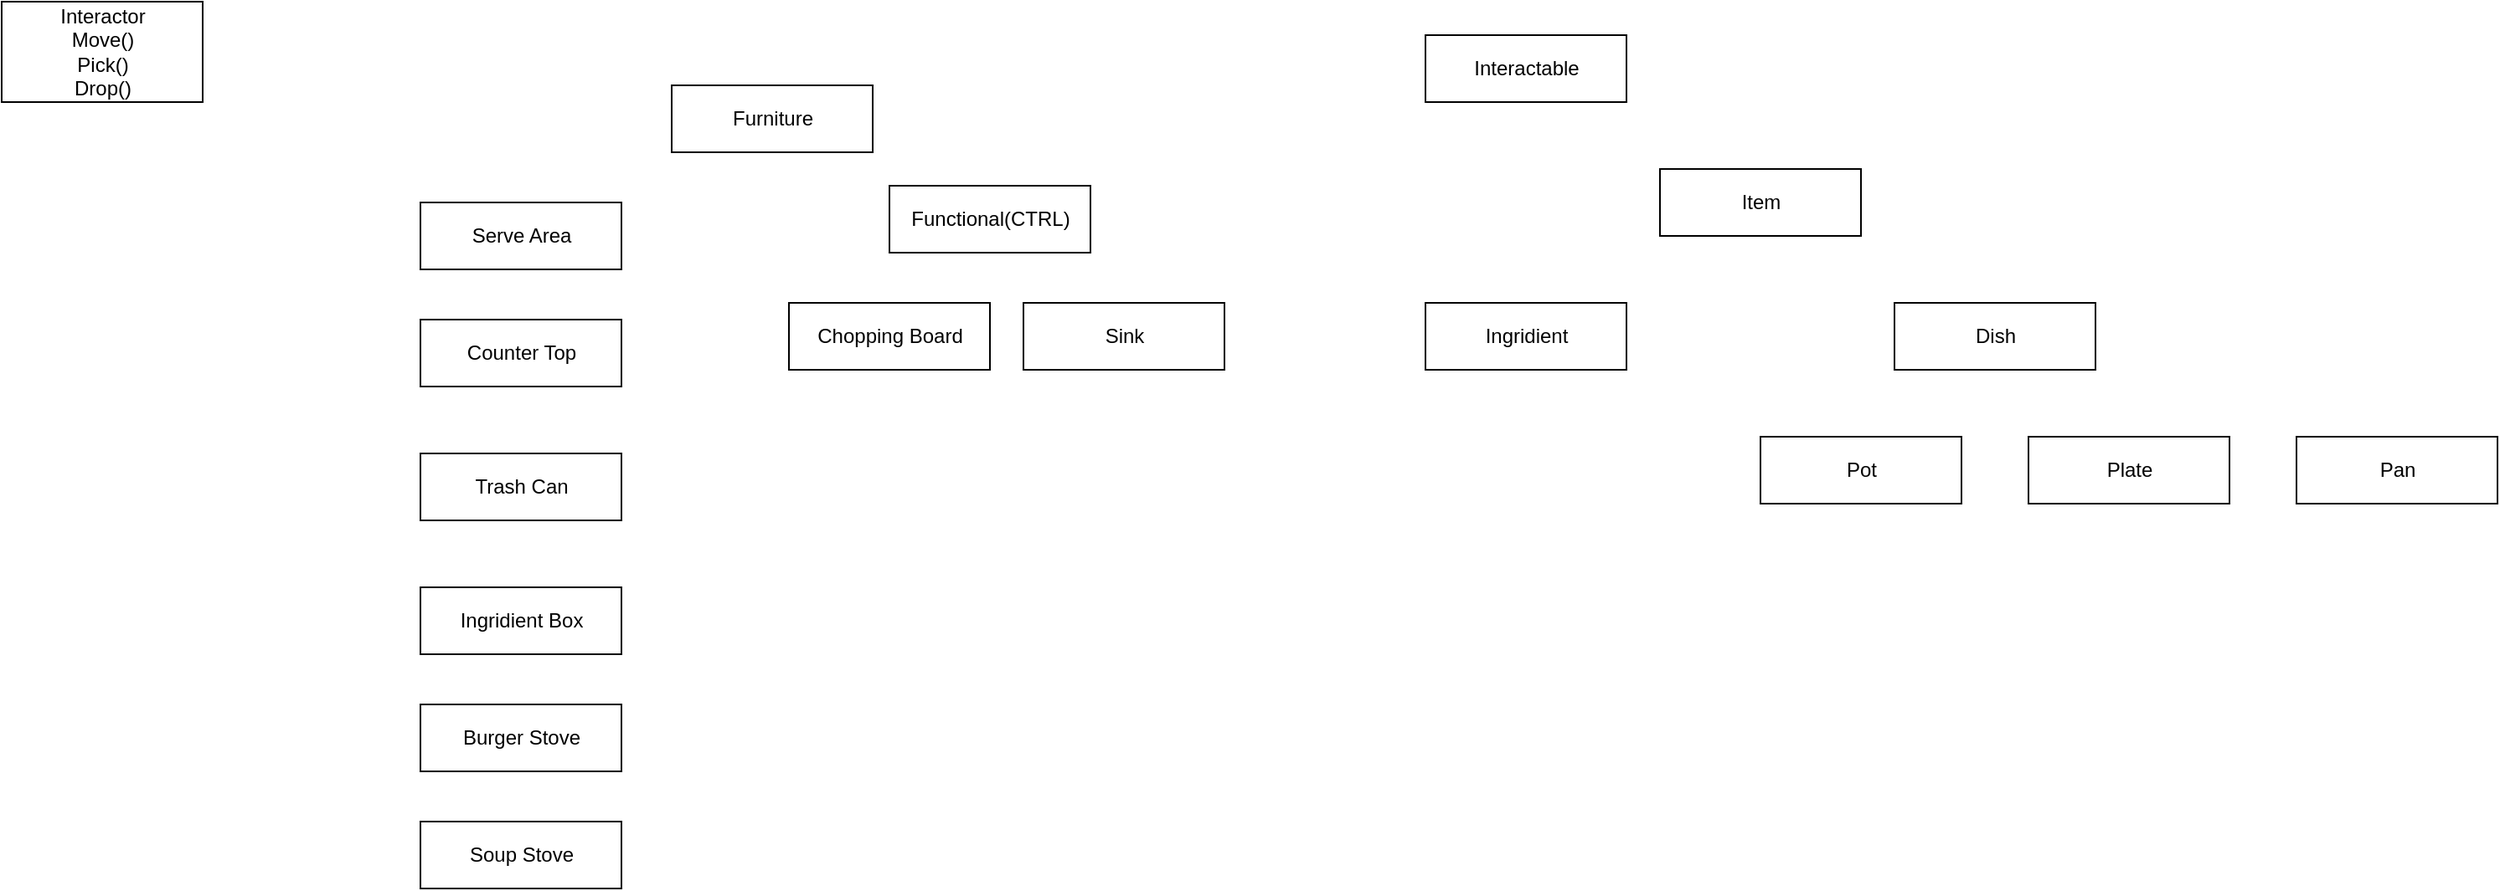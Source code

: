 <mxfile version="20.7.4" type="device"><diagram id="lfErf40EAoqKzatb8K2k" name="Sayfa -1"><mxGraphModel dx="2022" dy="637" grid="1" gridSize="10" guides="1" tooltips="1" connect="1" arrows="1" fold="1" page="1" pageScale="1" pageWidth="827" pageHeight="1169" math="0" shadow="0"><root><mxCell id="0"/><mxCell id="1" parent="0"/><mxCell id="Zd-SYgluTGyCC87yemPG-4" value="Interactable" style="html=1;" parent="1" vertex="1"><mxGeometry x="480" y="80" width="120" height="40" as="geometry"/></mxCell><mxCell id="Zd-SYgluTGyCC87yemPG-5" value="Interactor&lt;br&gt;Move()&lt;br&gt;Pick()&lt;br&gt;Drop()" style="html=1;" parent="1" vertex="1"><mxGeometry x="-370" y="60" width="120" height="60" as="geometry"/></mxCell><mxCell id="Zd-SYgluTGyCC87yemPG-7" value="Furniture" style="html=1;" parent="1" vertex="1"><mxGeometry x="30" y="110" width="120" height="40" as="geometry"/></mxCell><mxCell id="Zd-SYgluTGyCC87yemPG-8" value="Item" style="html=1;" parent="1" vertex="1"><mxGeometry x="620" y="160" width="120" height="40" as="geometry"/></mxCell><mxCell id="Zd-SYgluTGyCC87yemPG-9" value="Ingridient" style="html=1;" parent="1" vertex="1"><mxGeometry x="480" y="240" width="120" height="40" as="geometry"/></mxCell><mxCell id="Zd-SYgluTGyCC87yemPG-10" value="Dish" style="html=1;" parent="1" vertex="1"><mxGeometry x="760" y="240" width="120" height="40" as="geometry"/></mxCell><mxCell id="Zd-SYgluTGyCC87yemPG-13" value="Pot" style="html=1;" parent="1" vertex="1"><mxGeometry x="680" y="320" width="120" height="40" as="geometry"/></mxCell><mxCell id="Zd-SYgluTGyCC87yemPG-14" value="Plate" style="html=1;" parent="1" vertex="1"><mxGeometry x="840" y="320" width="120" height="40" as="geometry"/></mxCell><mxCell id="Zd-SYgluTGyCC87yemPG-15" value="Pan" style="html=1;" parent="1" vertex="1"><mxGeometry x="1000" y="320" width="120" height="40" as="geometry"/></mxCell><mxCell id="Zd-SYgluTGyCC87yemPG-16" value="Soup Stove" style="html=1;" parent="1" vertex="1"><mxGeometry x="-120" y="550" width="120" height="40" as="geometry"/></mxCell><mxCell id="Zd-SYgluTGyCC87yemPG-17" value="Burger Stove" style="html=1;" parent="1" vertex="1"><mxGeometry x="-120" y="480" width="120" height="40" as="geometry"/></mxCell><mxCell id="Zd-SYgluTGyCC87yemPG-18" value="Chopping Board" style="html=1;" parent="1" vertex="1"><mxGeometry x="100" y="240" width="120" height="40" as="geometry"/></mxCell><mxCell id="Zd-SYgluTGyCC87yemPG-19" value="Trash Can" style="html=1;" parent="1" vertex="1"><mxGeometry x="-120" y="330" width="120" height="40" as="geometry"/></mxCell><mxCell id="Zd-SYgluTGyCC87yemPG-20" value="Counter Top" style="html=1;" parent="1" vertex="1"><mxGeometry x="-120" y="250" width="120" height="40" as="geometry"/></mxCell><mxCell id="Zd-SYgluTGyCC87yemPG-21" value="Serve Area" style="html=1;" parent="1" vertex="1"><mxGeometry x="-120" y="180" width="120" height="40" as="geometry"/></mxCell><mxCell id="Zd-SYgluTGyCC87yemPG-22" value="Sink" style="html=1;" parent="1" vertex="1"><mxGeometry x="240" y="240" width="120" height="40" as="geometry"/></mxCell><mxCell id="Zd-SYgluTGyCC87yemPG-23" value="Ingridient Box" style="html=1;" parent="1" vertex="1"><mxGeometry x="-120" y="410" width="120" height="40" as="geometry"/></mxCell><mxCell id="_EElP6Saii4F8yRusT3w-3" value="Functional(CTRL)" style="html=1;" vertex="1" parent="1"><mxGeometry x="160" y="170" width="120" height="40" as="geometry"/></mxCell></root></mxGraphModel></diagram></mxfile>